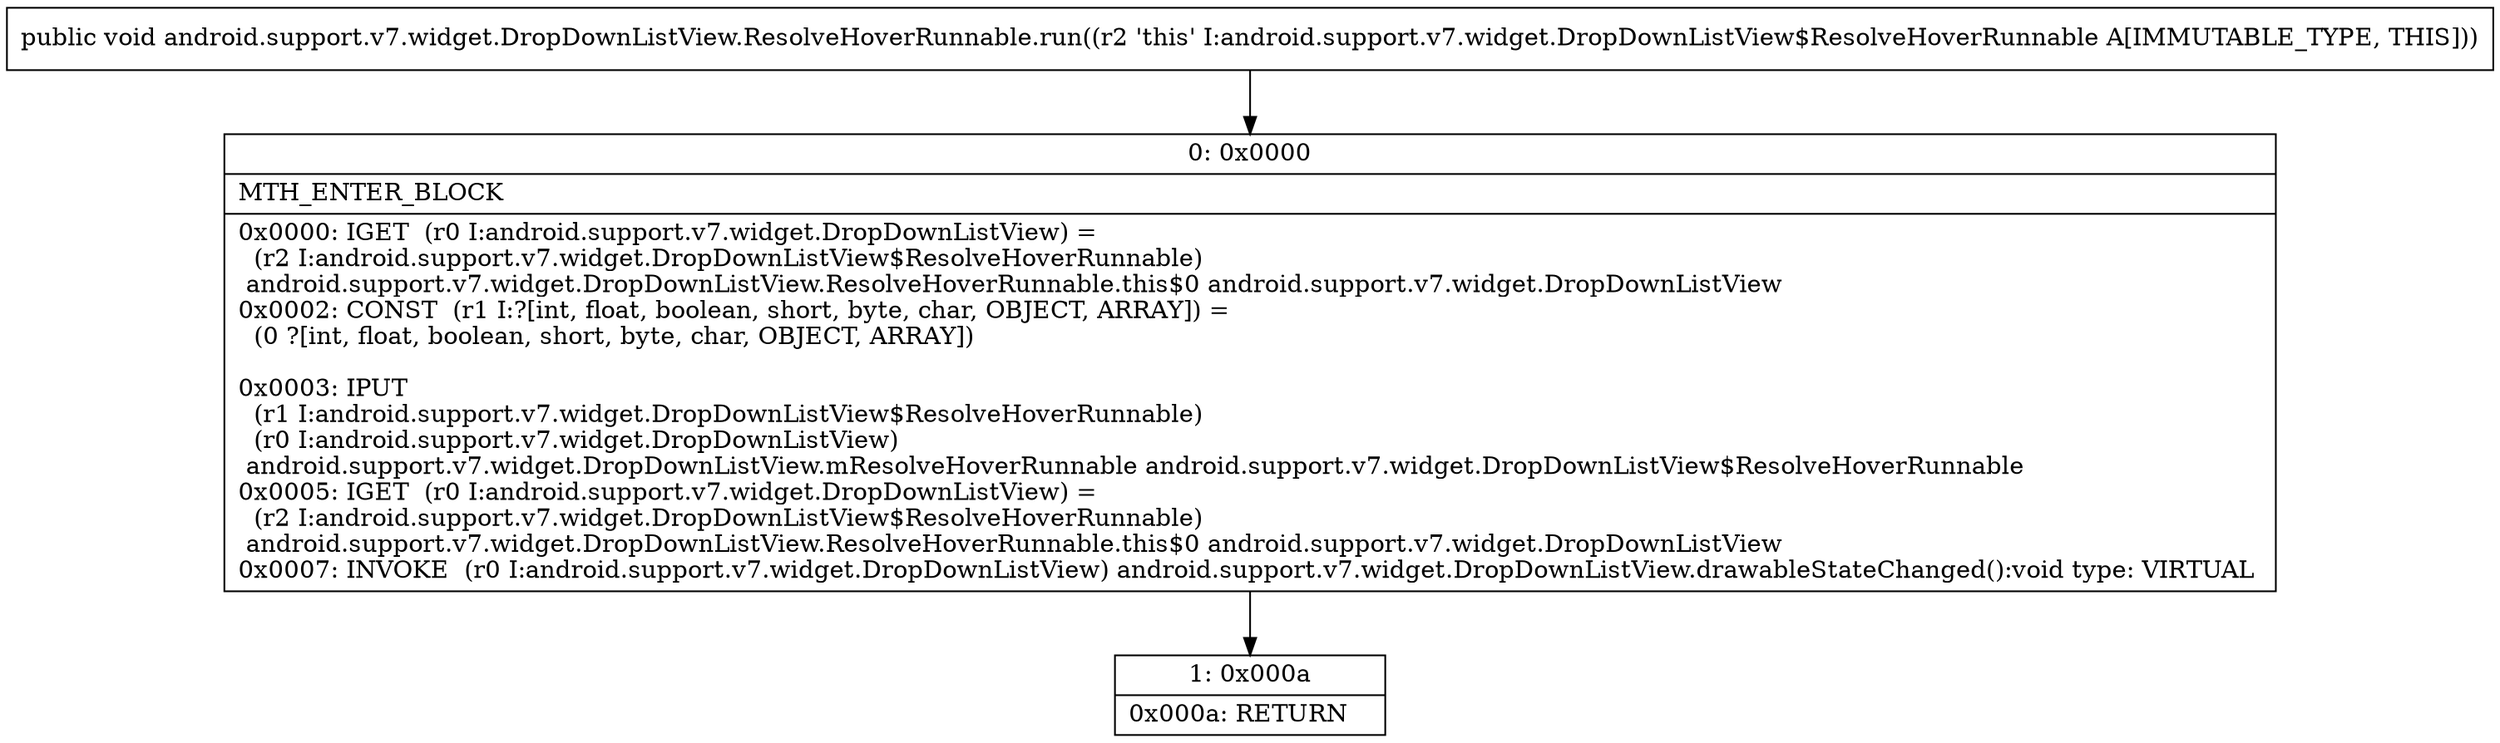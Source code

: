 digraph "CFG forandroid.support.v7.widget.DropDownListView.ResolveHoverRunnable.run()V" {
Node_0 [shape=record,label="{0\:\ 0x0000|MTH_ENTER_BLOCK\l|0x0000: IGET  (r0 I:android.support.v7.widget.DropDownListView) = \l  (r2 I:android.support.v7.widget.DropDownListView$ResolveHoverRunnable)\l android.support.v7.widget.DropDownListView.ResolveHoverRunnable.this$0 android.support.v7.widget.DropDownListView \l0x0002: CONST  (r1 I:?[int, float, boolean, short, byte, char, OBJECT, ARRAY]) = \l  (0 ?[int, float, boolean, short, byte, char, OBJECT, ARRAY])\l \l0x0003: IPUT  \l  (r1 I:android.support.v7.widget.DropDownListView$ResolveHoverRunnable)\l  (r0 I:android.support.v7.widget.DropDownListView)\l android.support.v7.widget.DropDownListView.mResolveHoverRunnable android.support.v7.widget.DropDownListView$ResolveHoverRunnable \l0x0005: IGET  (r0 I:android.support.v7.widget.DropDownListView) = \l  (r2 I:android.support.v7.widget.DropDownListView$ResolveHoverRunnable)\l android.support.v7.widget.DropDownListView.ResolveHoverRunnable.this$0 android.support.v7.widget.DropDownListView \l0x0007: INVOKE  (r0 I:android.support.v7.widget.DropDownListView) android.support.v7.widget.DropDownListView.drawableStateChanged():void type: VIRTUAL \l}"];
Node_1 [shape=record,label="{1\:\ 0x000a|0x000a: RETURN   \l}"];
MethodNode[shape=record,label="{public void android.support.v7.widget.DropDownListView.ResolveHoverRunnable.run((r2 'this' I:android.support.v7.widget.DropDownListView$ResolveHoverRunnable A[IMMUTABLE_TYPE, THIS])) }"];
MethodNode -> Node_0;
Node_0 -> Node_1;
}

